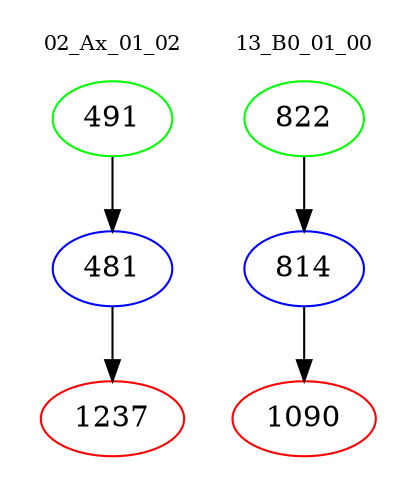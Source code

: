 digraph{
subgraph cluster_0 {
color = white
label = "02_Ax_01_02";
fontsize=10;
T0_491 [label="491", color="green"]
T0_491 -> T0_481 [color="black"]
T0_481 [label="481", color="blue"]
T0_481 -> T0_1237 [color="black"]
T0_1237 [label="1237", color="red"]
}
subgraph cluster_1 {
color = white
label = "13_B0_01_00";
fontsize=10;
T1_822 [label="822", color="green"]
T1_822 -> T1_814 [color="black"]
T1_814 [label="814", color="blue"]
T1_814 -> T1_1090 [color="black"]
T1_1090 [label="1090", color="red"]
}
}
